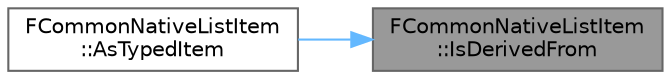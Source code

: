 digraph "FCommonNativeListItem::IsDerivedFrom"
{
 // INTERACTIVE_SVG=YES
 // LATEX_PDF_SIZE
  bgcolor="transparent";
  edge [fontname=Helvetica,fontsize=10,labelfontname=Helvetica,labelfontsize=10];
  node [fontname=Helvetica,fontsize=10,shape=box,height=0.2,width=0.4];
  rankdir="RL";
  Node1 [id="Node000001",label="FCommonNativeListItem\l::IsDerivedFrom",height=0.2,width=0.4,color="gray40", fillcolor="grey60", style="filled", fontcolor="black",tooltip=" "];
  Node1 -> Node2 [id="edge1_Node000001_Node000002",dir="back",color="steelblue1",style="solid",tooltip=" "];
  Node2 [id="Node000002",label="FCommonNativeListItem\l::AsTypedItem",height=0.2,width=0.4,color="grey40", fillcolor="white", style="filled",URL="$d5/de8/classFCommonNativeListItem.html#a12966c0934b52896b84f888fd4149498",tooltip=" "];
}
